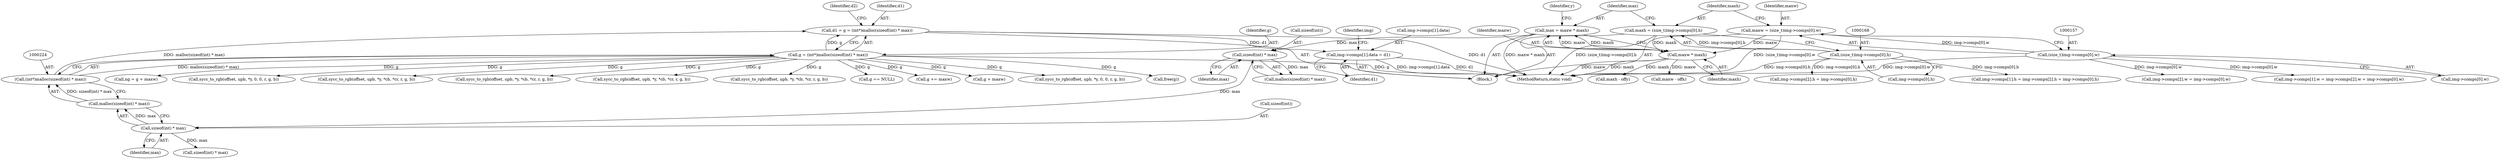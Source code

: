 digraph "0_openjpeg_15f081c89650dccee4aa4ae66f614c3fdb268767_0@array" {
"1000661" [label="(Call,img->comps[1].data = d1)"];
"1000219" [label="(Call,d1 = g = (int*)malloc(sizeof(int) * max))"];
"1000221" [label="(Call,g = (int*)malloc(sizeof(int) * max))"];
"1000223" [label="(Call,(int*)malloc(sizeof(int) * max))"];
"1000225" [label="(Call,malloc(sizeof(int) * max))"];
"1000226" [label="(Call,sizeof(int) * max)"];
"1000215" [label="(Call,sizeof(int) * max)"];
"1000176" [label="(Call,max = maxw * maxh)"];
"1000178" [label="(Call,maxw * maxh)"];
"1000154" [label="(Call,maxw = (size_t)img->comps[0].w)"];
"1000156" [label="(Call,(size_t)img->comps[0].w)"];
"1000165" [label="(Call,maxh = (size_t)img->comps[0].h)"];
"1000167" [label="(Call,(size_t)img->comps[0].h)"];
"1000695" [label="(Call,img->comps[2].w = img->comps[0].w)"];
"1000227" [label="(Call,sizeof(int))"];
"1000214" [label="(Call,malloc(sizeof(int) * max))"];
"1000176" [label="(Call,max = maxw * maxh)"];
"1000339" [label="(Call,ng = g + maxw)"];
"1000167" [label="(Call,(size_t)img->comps[0].h)"];
"1000219" [label="(Call,d1 = g = (int*)malloc(sizeof(int) * max))"];
"1000156" [label="(Call,(size_t)img->comps[0].w)"];
"1000687" [label="(Call,img->comps[1].w = img->comps[2].w = img->comps[0].w)"];
"1000294" [label="(Call,sycc_to_rgb(offset, upb, *y, 0, 0, r, g, b))"];
"1000165" [label="(Call,maxh = (size_t)img->comps[0].h)"];
"1000662" [label="(Call,img->comps[1].data)"];
"1000710" [label="(Call,img->comps[1].h = img->comps[2].h = img->comps[0].h)"];
"1000718" [label="(Call,img->comps[2].h = img->comps[0].h)"];
"1000669" [label="(Identifier,d1)"];
"1000229" [label="(Identifier,max)"];
"1000180" [label="(Identifier,maxh)"];
"1000408" [label="(Call,sycc_to_rgb(offset, upb, *y, *cb, *cr, r, g, b))"];
"1000177" [label="(Identifier,max)"];
"1000178" [label="(Call,maxw * maxh)"];
"1000231" [label="(Identifier,d2)"];
"1000223" [label="(Call,(int*)malloc(sizeof(int) * max))"];
"1000624" [label="(Call,sycc_to_rgb(offset, upb, *y, *cb, *cr, r, g, b))"];
"1000218" [label="(Identifier,max)"];
"1000105" [label="(Block,)"];
"1000216" [label="(Call,sizeof(int))"];
"1000182" [label="(Identifier,y)"];
"1000275" [label="(Call,maxh - offy)"];
"1000674" [label="(Identifier,img)"];
"1000575" [label="(Call,sycc_to_rgb(offset, upb, *y, *cb, *cr, r, g, b))"];
"1000497" [label="(Call,sycc_to_rgb(offset, upb, *y, *cb, *cr, r, g, b))"];
"1000166" [label="(Identifier,maxh)"];
"1000661" [label="(Call,img->comps[1].data = d1)"];
"1000221" [label="(Call,g = (int*)malloc(sizeof(int) * max))"];
"1000247" [label="(Call,g == NULL)"];
"1000547" [label="(Call,g += maxw)"];
"1000341" [label="(Call,g + maxw)"];
"1000155" [label="(Identifier,maxw)"];
"1000263" [label="(Call,maxw - offx)"];
"1000158" [label="(Call,img->comps[0].w)"];
"1000222" [label="(Identifier,g)"];
"1000220" [label="(Identifier,d1)"];
"1000792" [label="(MethodReturn,static void)"];
"1000354" [label="(Call,sycc_to_rgb(offset, upb, *y, 0, 0, r, g, b))"];
"1000788" [label="(Call,free(g))"];
"1000179" [label="(Identifier,maxw)"];
"1000226" [label="(Call,sizeof(int) * max)"];
"1000237" [label="(Call,sizeof(int) * max)"];
"1000225" [label="(Call,malloc(sizeof(int) * max))"];
"1000169" [label="(Call,img->comps[0].h)"];
"1000154" [label="(Call,maxw = (size_t)img->comps[0].w)"];
"1000215" [label="(Call,sizeof(int) * max)"];
"1000661" -> "1000105"  [label="AST: "];
"1000661" -> "1000669"  [label="CFG: "];
"1000662" -> "1000661"  [label="AST: "];
"1000669" -> "1000661"  [label="AST: "];
"1000674" -> "1000661"  [label="CFG: "];
"1000661" -> "1000792"  [label="DDG: img->comps[1].data"];
"1000661" -> "1000792"  [label="DDG: d1"];
"1000219" -> "1000661"  [label="DDG: d1"];
"1000219" -> "1000105"  [label="AST: "];
"1000219" -> "1000221"  [label="CFG: "];
"1000220" -> "1000219"  [label="AST: "];
"1000221" -> "1000219"  [label="AST: "];
"1000231" -> "1000219"  [label="CFG: "];
"1000219" -> "1000792"  [label="DDG: d1"];
"1000221" -> "1000219"  [label="DDG: g"];
"1000223" -> "1000219"  [label="DDG: malloc(sizeof(int) * max)"];
"1000221" -> "1000223"  [label="CFG: "];
"1000222" -> "1000221"  [label="AST: "];
"1000223" -> "1000221"  [label="AST: "];
"1000221" -> "1000792"  [label="DDG: g"];
"1000223" -> "1000221"  [label="DDG: malloc(sizeof(int) * max)"];
"1000221" -> "1000247"  [label="DDG: g"];
"1000221" -> "1000294"  [label="DDG: g"];
"1000221" -> "1000339"  [label="DDG: g"];
"1000221" -> "1000341"  [label="DDG: g"];
"1000221" -> "1000354"  [label="DDG: g"];
"1000221" -> "1000408"  [label="DDG: g"];
"1000221" -> "1000497"  [label="DDG: g"];
"1000221" -> "1000547"  [label="DDG: g"];
"1000221" -> "1000575"  [label="DDG: g"];
"1000221" -> "1000624"  [label="DDG: g"];
"1000221" -> "1000788"  [label="DDG: g"];
"1000223" -> "1000225"  [label="CFG: "];
"1000224" -> "1000223"  [label="AST: "];
"1000225" -> "1000223"  [label="AST: "];
"1000225" -> "1000223"  [label="DDG: sizeof(int) * max"];
"1000225" -> "1000226"  [label="CFG: "];
"1000226" -> "1000225"  [label="AST: "];
"1000226" -> "1000225"  [label="DDG: max"];
"1000226" -> "1000229"  [label="CFG: "];
"1000227" -> "1000226"  [label="AST: "];
"1000229" -> "1000226"  [label="AST: "];
"1000215" -> "1000226"  [label="DDG: max"];
"1000226" -> "1000237"  [label="DDG: max"];
"1000215" -> "1000214"  [label="AST: "];
"1000215" -> "1000218"  [label="CFG: "];
"1000216" -> "1000215"  [label="AST: "];
"1000218" -> "1000215"  [label="AST: "];
"1000214" -> "1000215"  [label="CFG: "];
"1000215" -> "1000214"  [label="DDG: max"];
"1000176" -> "1000215"  [label="DDG: max"];
"1000176" -> "1000105"  [label="AST: "];
"1000176" -> "1000178"  [label="CFG: "];
"1000177" -> "1000176"  [label="AST: "];
"1000178" -> "1000176"  [label="AST: "];
"1000182" -> "1000176"  [label="CFG: "];
"1000176" -> "1000792"  [label="DDG: maxw * maxh"];
"1000178" -> "1000176"  [label="DDG: maxw"];
"1000178" -> "1000176"  [label="DDG: maxh"];
"1000178" -> "1000180"  [label="CFG: "];
"1000179" -> "1000178"  [label="AST: "];
"1000180" -> "1000178"  [label="AST: "];
"1000178" -> "1000792"  [label="DDG: maxw"];
"1000178" -> "1000792"  [label="DDG: maxh"];
"1000154" -> "1000178"  [label="DDG: maxw"];
"1000165" -> "1000178"  [label="DDG: maxh"];
"1000178" -> "1000263"  [label="DDG: maxw"];
"1000178" -> "1000275"  [label="DDG: maxh"];
"1000154" -> "1000105"  [label="AST: "];
"1000154" -> "1000156"  [label="CFG: "];
"1000155" -> "1000154"  [label="AST: "];
"1000156" -> "1000154"  [label="AST: "];
"1000166" -> "1000154"  [label="CFG: "];
"1000154" -> "1000792"  [label="DDG: (size_t)img->comps[0].w"];
"1000156" -> "1000154"  [label="DDG: img->comps[0].w"];
"1000156" -> "1000158"  [label="CFG: "];
"1000157" -> "1000156"  [label="AST: "];
"1000158" -> "1000156"  [label="AST: "];
"1000156" -> "1000792"  [label="DDG: img->comps[0].w"];
"1000156" -> "1000687"  [label="DDG: img->comps[0].w"];
"1000156" -> "1000695"  [label="DDG: img->comps[0].w"];
"1000165" -> "1000105"  [label="AST: "];
"1000165" -> "1000167"  [label="CFG: "];
"1000166" -> "1000165"  [label="AST: "];
"1000167" -> "1000165"  [label="AST: "];
"1000177" -> "1000165"  [label="CFG: "];
"1000165" -> "1000792"  [label="DDG: (size_t)img->comps[0].h"];
"1000167" -> "1000165"  [label="DDG: img->comps[0].h"];
"1000167" -> "1000169"  [label="CFG: "];
"1000168" -> "1000167"  [label="AST: "];
"1000169" -> "1000167"  [label="AST: "];
"1000167" -> "1000792"  [label="DDG: img->comps[0].h"];
"1000167" -> "1000710"  [label="DDG: img->comps[0].h"];
"1000167" -> "1000718"  [label="DDG: img->comps[0].h"];
}
